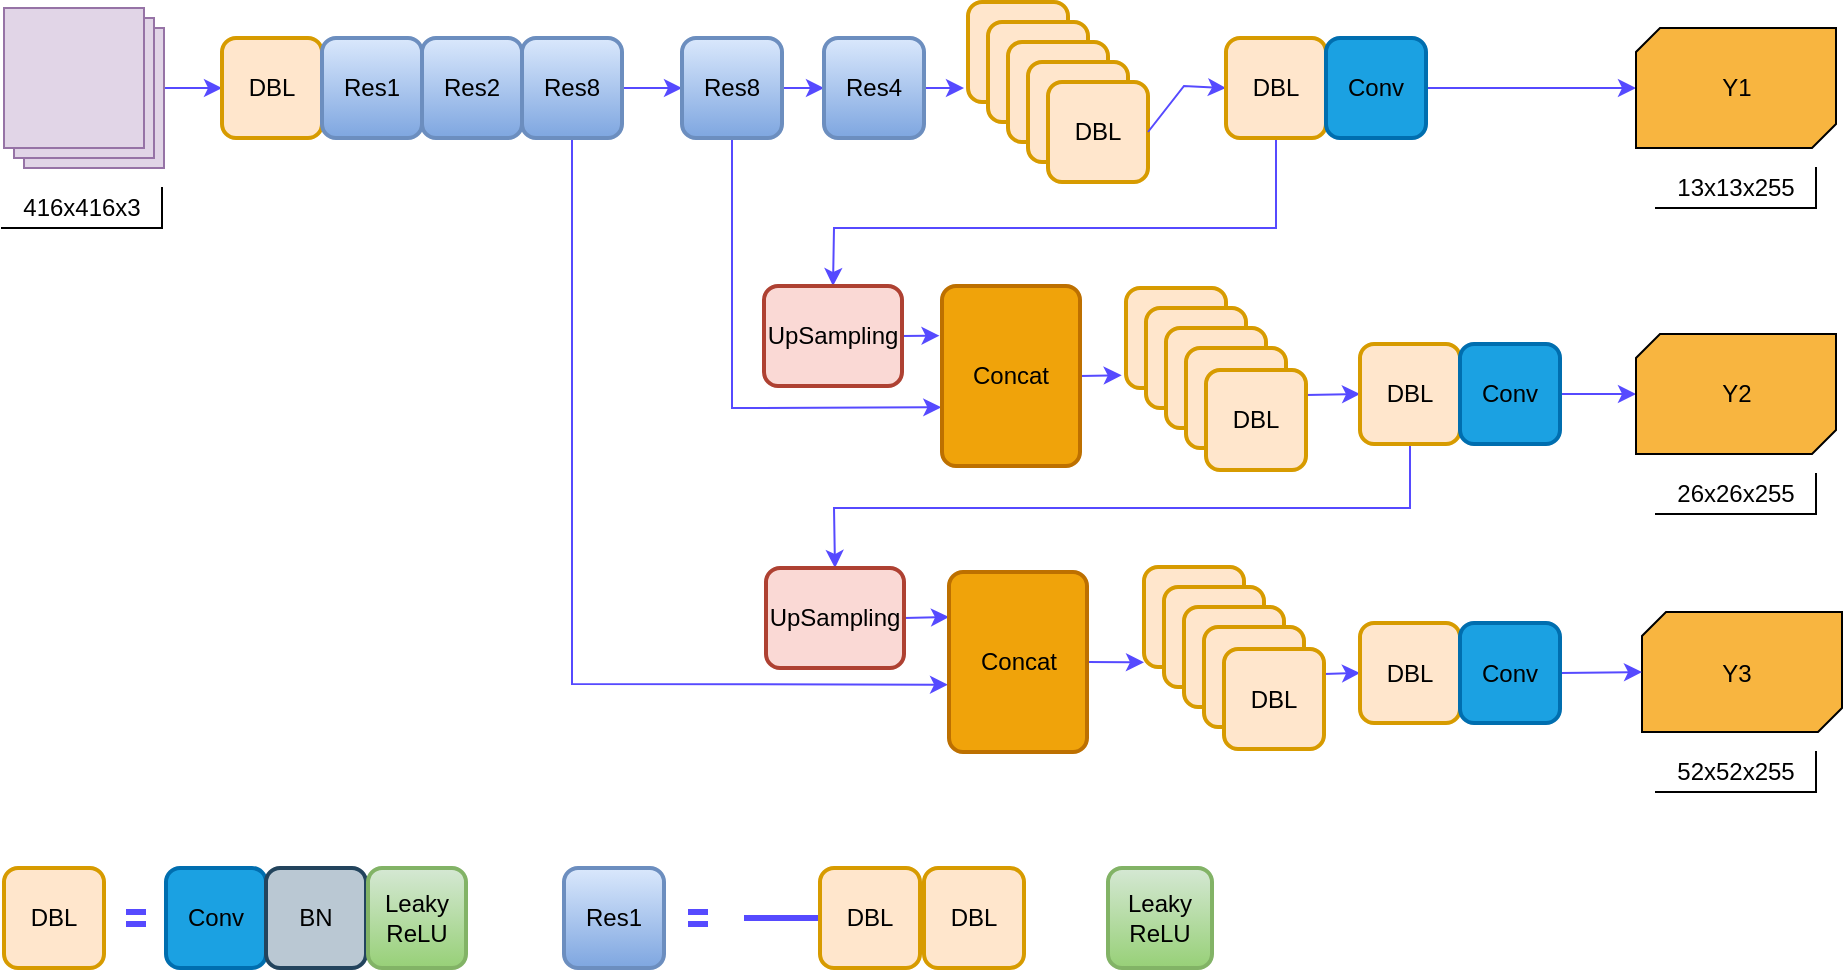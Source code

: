 <mxfile version="14.8.1" type="github">
  <diagram id="IHKwnJ3-35ay4GU9moZC" name="Page-1">
    <mxGraphModel dx="1398" dy="564" grid="1" gridSize="10" guides="1" tooltips="1" connect="1" arrows="1" fold="1" page="1" pageScale="1" pageWidth="2339" pageHeight="3300" math="0" shadow="0">
      <root>
        <mxCell id="0" />
        <mxCell id="1" parent="0" />
        <mxCell id="nQLHNNH5pgyKILXw8hdW-13" value="" style="edgeStyle=orthogonalEdgeStyle;rounded=0;orthogonalLoop=1;jettySize=auto;html=1;strokeColor=#564AFF;entryX=0;entryY=0.5;entryDx=0;entryDy=0;" edge="1" parent="1" source="nQLHNNH5pgyKILXw8hdW-3" target="nQLHNNH5pgyKILXw8hdW-9">
          <mxGeometry relative="1" as="geometry">
            <mxPoint x="180" y="230" as="targetPoint" />
          </mxGeometry>
        </mxCell>
        <mxCell id="nQLHNNH5pgyKILXw8hdW-3" value="" style="verticalLabelPosition=bottom;verticalAlign=top;html=1;shape=mxgraph.basic.layered_rect;dx=10;outlineConnect=0;strokeColor=#9673a6;fillColor=#e1d5e7;" vertex="1" parent="1">
          <mxGeometry x="50" y="190" width="80" height="80" as="geometry" />
        </mxCell>
        <mxCell id="nQLHNNH5pgyKILXw8hdW-4" value="416x416x3" style="shape=partialRectangle;whiteSpace=wrap;html=1;top=0;left=0;fillColor=none;" vertex="1" parent="1">
          <mxGeometry x="49" y="280" width="80" height="20" as="geometry" />
        </mxCell>
        <mxCell id="nQLHNNH5pgyKILXw8hdW-9" value="DBL" style="rounded=1;whiteSpace=wrap;html=1;absoluteArcSize=1;arcSize=14;strokeWidth=2;fillColor=#ffe6cc;strokeColor=#d79b00;" vertex="1" parent="1">
          <mxGeometry x="159" y="205" width="50" height="50" as="geometry" />
        </mxCell>
        <mxCell id="nQLHNNH5pgyKILXw8hdW-10" value="Res1" style="rounded=1;whiteSpace=wrap;html=1;absoluteArcSize=1;arcSize=14;strokeWidth=2;fillColor=#dae8fc;strokeColor=#6c8ebf;gradientColor=#7ea6e0;" vertex="1" parent="1">
          <mxGeometry x="209" y="205" width="50" height="50" as="geometry" />
        </mxCell>
        <mxCell id="nQLHNNH5pgyKILXw8hdW-11" value="Res2" style="rounded=1;whiteSpace=wrap;html=1;absoluteArcSize=1;arcSize=14;strokeWidth=2;fillColor=#dae8fc;strokeColor=#6c8ebf;gradientColor=#7ea6e0;" vertex="1" parent="1">
          <mxGeometry x="259" y="205" width="50" height="50" as="geometry" />
        </mxCell>
        <mxCell id="nQLHNNH5pgyKILXw8hdW-23" style="edgeStyle=orthogonalEdgeStyle;rounded=0;orthogonalLoop=1;jettySize=auto;html=1;exitX=1;exitY=0.5;exitDx=0;exitDy=0;strokeColor=#564AFF;entryX=0;entryY=0.5;entryDx=0;entryDy=0;" edge="1" parent="1" source="nQLHNNH5pgyKILXw8hdW-12" target="nQLHNNH5pgyKILXw8hdW-15">
          <mxGeometry relative="1" as="geometry">
            <mxPoint x="430" y="230" as="targetPoint" />
          </mxGeometry>
        </mxCell>
        <mxCell id="nQLHNNH5pgyKILXw8hdW-66" style="edgeStyle=none;rounded=0;orthogonalLoop=1;jettySize=auto;html=1;exitX=0.5;exitY=1;exitDx=0;exitDy=0;startArrow=none;startFill=0;endArrow=classic;endFill=1;strokeColor=#564AFF;entryX=-0.007;entryY=0.626;entryDx=0;entryDy=0;entryPerimeter=0;" edge="1" parent="1" source="nQLHNNH5pgyKILXw8hdW-12" target="nQLHNNH5pgyKILXw8hdW-67">
          <mxGeometry relative="1" as="geometry">
            <mxPoint x="470" y="490" as="targetPoint" />
            <Array as="points">
              <mxPoint x="334" y="528" />
            </Array>
          </mxGeometry>
        </mxCell>
        <mxCell id="nQLHNNH5pgyKILXw8hdW-12" value="Res8" style="rounded=1;whiteSpace=wrap;html=1;absoluteArcSize=1;arcSize=14;strokeWidth=2;fillColor=#dae8fc;strokeColor=#6c8ebf;gradientColor=#7ea6e0;" vertex="1" parent="1">
          <mxGeometry x="309" y="205" width="50" height="50" as="geometry" />
        </mxCell>
        <mxCell id="nQLHNNH5pgyKILXw8hdW-24" style="edgeStyle=orthogonalEdgeStyle;rounded=0;orthogonalLoop=1;jettySize=auto;html=1;exitX=1;exitY=0.5;exitDx=0;exitDy=0;entryX=0;entryY=0.5;entryDx=0;entryDy=0;strokeColor=#564AFF;" edge="1" parent="1" source="nQLHNNH5pgyKILXw8hdW-15" target="nQLHNNH5pgyKILXw8hdW-16">
          <mxGeometry relative="1" as="geometry" />
        </mxCell>
        <mxCell id="nQLHNNH5pgyKILXw8hdW-45" style="edgeStyle=none;rounded=0;orthogonalLoop=1;jettySize=auto;html=1;exitX=0.5;exitY=1;exitDx=0;exitDy=0;entryX=-0.005;entryY=0.674;entryDx=0;entryDy=0;startArrow=none;startFill=0;endArrow=classic;endFill=1;strokeColor=#564AFF;entryPerimeter=0;" edge="1" parent="1" source="nQLHNNH5pgyKILXw8hdW-15" target="nQLHNNH5pgyKILXw8hdW-43">
          <mxGeometry relative="1" as="geometry">
            <Array as="points">
              <mxPoint x="414" y="390" />
            </Array>
          </mxGeometry>
        </mxCell>
        <mxCell id="nQLHNNH5pgyKILXw8hdW-15" value="Res8" style="rounded=1;whiteSpace=wrap;html=1;absoluteArcSize=1;arcSize=14;strokeWidth=2;fillColor=#dae8fc;strokeColor=#6c8ebf;gradientColor=#7ea6e0;" vertex="1" parent="1">
          <mxGeometry x="389" y="205" width="50" height="50" as="geometry" />
        </mxCell>
        <mxCell id="nQLHNNH5pgyKILXw8hdW-65" style="edgeStyle=none;rounded=0;orthogonalLoop=1;jettySize=auto;html=1;exitX=1;exitY=0.5;exitDx=0;exitDy=0;startArrow=none;startFill=0;endArrow=classic;endFill=1;strokeColor=#564AFF;" edge="1" parent="1" source="nQLHNNH5pgyKILXw8hdW-16">
          <mxGeometry relative="1" as="geometry">
            <mxPoint x="530" y="230" as="targetPoint" />
          </mxGeometry>
        </mxCell>
        <mxCell id="nQLHNNH5pgyKILXw8hdW-16" value="Res4" style="rounded=1;whiteSpace=wrap;html=1;absoluteArcSize=1;arcSize=14;strokeWidth=2;fillColor=#dae8fc;strokeColor=#6c8ebf;gradientColor=#7ea6e0;" vertex="1" parent="1">
          <mxGeometry x="460" y="205" width="50" height="50" as="geometry" />
        </mxCell>
        <mxCell id="nQLHNNH5pgyKILXw8hdW-29" style="edgeStyle=orthogonalEdgeStyle;rounded=0;orthogonalLoop=1;jettySize=auto;html=1;exitX=0;exitY=0.5;exitDx=0;exitDy=0;entryX=0;entryY=0.5;entryDx=0;entryDy=0;strokeColor=#564AFF;" edge="1" parent="1" source="nQLHNNH5pgyKILXw8hdW-17" target="nQLHNNH5pgyKILXw8hdW-19">
          <mxGeometry relative="1" as="geometry" />
        </mxCell>
        <mxCell id="nQLHNNH5pgyKILXw8hdW-17" value="DBL" style="rounded=1;whiteSpace=wrap;html=1;absoluteArcSize=1;arcSize=14;strokeWidth=2;fillColor=#ffe6cc;strokeColor=#d79b00;" vertex="1" parent="1">
          <mxGeometry x="532" y="187" width="50" height="50" as="geometry" />
        </mxCell>
        <mxCell id="nQLHNNH5pgyKILXw8hdW-18" value="DBL" style="rounded=1;whiteSpace=wrap;html=1;absoluteArcSize=1;arcSize=14;strokeWidth=2;fillColor=#ffe6cc;strokeColor=#d79b00;" vertex="1" parent="1">
          <mxGeometry x="542" y="197" width="50" height="50" as="geometry" />
        </mxCell>
        <mxCell id="nQLHNNH5pgyKILXw8hdW-19" value="DBL" style="rounded=1;whiteSpace=wrap;html=1;absoluteArcSize=1;arcSize=14;strokeWidth=2;fillColor=#ffe6cc;strokeColor=#d79b00;" vertex="1" parent="1">
          <mxGeometry x="552" y="207" width="50" height="50" as="geometry" />
        </mxCell>
        <mxCell id="nQLHNNH5pgyKILXw8hdW-20" value="DBL" style="rounded=1;whiteSpace=wrap;html=1;absoluteArcSize=1;arcSize=14;strokeWidth=2;fillColor=#ffe6cc;strokeColor=#d79b00;" vertex="1" parent="1">
          <mxGeometry x="562" y="217" width="50" height="50" as="geometry" />
        </mxCell>
        <mxCell id="nQLHNNH5pgyKILXw8hdW-26" value="DBL" style="rounded=1;whiteSpace=wrap;html=1;absoluteArcSize=1;arcSize=14;strokeWidth=2;fillColor=#ffe6cc;strokeColor=#d79b00;" vertex="1" parent="1">
          <mxGeometry x="572" y="227" width="50" height="50" as="geometry" />
        </mxCell>
        <mxCell id="nQLHNNH5pgyKILXw8hdW-31" style="rounded=0;orthogonalLoop=1;jettySize=auto;html=1;exitX=0;exitY=0.5;exitDx=0;exitDy=0;strokeColor=#564AFF;startArrow=classic;startFill=1;endArrow=none;endFill=0;entryX=1;entryY=0.5;entryDx=0;entryDy=0;" edge="1" parent="1" source="nQLHNNH5pgyKILXw8hdW-28" target="nQLHNNH5pgyKILXw8hdW-26">
          <mxGeometry relative="1" as="geometry">
            <mxPoint x="622" y="229" as="targetPoint" />
            <Array as="points">
              <mxPoint x="640" y="229" />
            </Array>
          </mxGeometry>
        </mxCell>
        <mxCell id="nQLHNNH5pgyKILXw8hdW-38" style="edgeStyle=none;rounded=0;orthogonalLoop=1;jettySize=auto;html=1;startArrow=none;startFill=0;endArrow=classic;endFill=1;strokeColor=#564AFF;entryX=0.5;entryY=0;entryDx=0;entryDy=0;" edge="1" parent="1" source="nQLHNNH5pgyKILXw8hdW-28" target="nQLHNNH5pgyKILXw8hdW-39">
          <mxGeometry relative="1" as="geometry">
            <mxPoint x="686" y="340" as="targetPoint" />
            <Array as="points">
              <mxPoint x="686" y="300" />
              <mxPoint x="465" y="300" />
            </Array>
          </mxGeometry>
        </mxCell>
        <mxCell id="nQLHNNH5pgyKILXw8hdW-28" value="DBL" style="rounded=1;whiteSpace=wrap;html=1;absoluteArcSize=1;arcSize=14;strokeWidth=2;fillColor=#ffe6cc;strokeColor=#d79b00;" vertex="1" parent="1">
          <mxGeometry x="661" y="205" width="50" height="50" as="geometry" />
        </mxCell>
        <mxCell id="nQLHNNH5pgyKILXw8hdW-37" style="rounded=0;orthogonalLoop=1;jettySize=auto;html=1;exitX=1;exitY=0.5;exitDx=0;exitDy=0;entryX=0;entryY=0.5;entryDx=0;entryDy=0;entryPerimeter=0;startArrow=none;startFill=0;endArrow=classic;endFill=1;strokeColor=#564AFF;" edge="1" parent="1" source="nQLHNNH5pgyKILXw8hdW-30" target="nQLHNNH5pgyKILXw8hdW-34">
          <mxGeometry relative="1" as="geometry" />
        </mxCell>
        <mxCell id="nQLHNNH5pgyKILXw8hdW-30" value="&lt;font color=&quot;#000000&quot;&gt;Conv&lt;/font&gt;" style="rounded=1;whiteSpace=wrap;html=1;absoluteArcSize=1;arcSize=14;strokeWidth=2;fillColor=#1ba1e2;strokeColor=#006EAF;fontColor=#ffffff;" vertex="1" parent="1">
          <mxGeometry x="711" y="205" width="50" height="50" as="geometry" />
        </mxCell>
        <mxCell id="nQLHNNH5pgyKILXw8hdW-34" value="" style="verticalLabelPosition=bottom;verticalAlign=top;html=1;shape=mxgraph.basic.diag_snip_rect;dx=6;fillColor=#F8B540;" vertex="1" parent="1">
          <mxGeometry x="866" y="200" width="100" height="60" as="geometry" />
        </mxCell>
        <mxCell id="nQLHNNH5pgyKILXw8hdW-35" value="Y1" style="text;html=1;align=center;verticalAlign=middle;resizable=0;points=[];autosize=1;strokeColor=none;" vertex="1" parent="1">
          <mxGeometry x="901" y="220" width="30" height="20" as="geometry" />
        </mxCell>
        <mxCell id="nQLHNNH5pgyKILXw8hdW-36" value="13x13x255" style="shape=partialRectangle;whiteSpace=wrap;html=1;top=0;left=0;fillColor=none;" vertex="1" parent="1">
          <mxGeometry x="876" y="270" width="80" height="20" as="geometry" />
        </mxCell>
        <mxCell id="nQLHNNH5pgyKILXw8hdW-44" style="edgeStyle=none;rounded=0;orthogonalLoop=1;jettySize=auto;html=1;exitX=1;exitY=0.5;exitDx=0;exitDy=0;startArrow=none;startFill=0;endArrow=classic;endFill=1;strokeColor=#564AFF;entryX=-0.018;entryY=0.276;entryDx=0;entryDy=0;entryPerimeter=0;" edge="1" parent="1" source="nQLHNNH5pgyKILXw8hdW-39" target="nQLHNNH5pgyKILXw8hdW-43">
          <mxGeometry relative="1" as="geometry">
            <mxPoint x="760.0" y="365.034" as="targetPoint" />
          </mxGeometry>
        </mxCell>
        <mxCell id="nQLHNNH5pgyKILXw8hdW-39" value="UpSampling" style="rounded=1;whiteSpace=wrap;html=1;absoluteArcSize=1;arcSize=14;strokeWidth=2;fillColor=#fad9d5;strokeColor=#ae4132;" vertex="1" parent="1">
          <mxGeometry x="430" y="329" width="69" height="50" as="geometry" />
        </mxCell>
        <mxCell id="nQLHNNH5pgyKILXw8hdW-57" style="edgeStyle=none;rounded=0;orthogonalLoop=1;jettySize=auto;html=1;exitX=1;exitY=0.5;exitDx=0;exitDy=0;startArrow=none;startFill=0;endArrow=classic;endFill=1;strokeColor=#564AFF;entryX=-0.043;entryY=0.873;entryDx=0;entryDy=0;entryPerimeter=0;" edge="1" parent="1" source="nQLHNNH5pgyKILXw8hdW-43" target="nQLHNNH5pgyKILXw8hdW-52">
          <mxGeometry relative="1" as="geometry">
            <mxPoint x="627" y="376" as="targetPoint" />
            <Array as="points" />
          </mxGeometry>
        </mxCell>
        <mxCell id="nQLHNNH5pgyKILXw8hdW-43" value="Concat" style="rounded=1;whiteSpace=wrap;html=1;absoluteArcSize=1;arcSize=14;strokeWidth=2;fillColor=#f0a30a;strokeColor=#BD7000;fontColor=#000000;" vertex="1" parent="1">
          <mxGeometry x="519" y="329" width="69" height="90" as="geometry" />
        </mxCell>
        <mxCell id="nQLHNNH5pgyKILXw8hdW-51" style="edgeStyle=orthogonalEdgeStyle;rounded=0;orthogonalLoop=1;jettySize=auto;html=1;exitX=0;exitY=0.5;exitDx=0;exitDy=0;entryX=0;entryY=0.5;entryDx=0;entryDy=0;strokeColor=#564AFF;" edge="1" parent="1" source="nQLHNNH5pgyKILXw8hdW-52" target="nQLHNNH5pgyKILXw8hdW-54">
          <mxGeometry relative="1" as="geometry" />
        </mxCell>
        <mxCell id="nQLHNNH5pgyKILXw8hdW-52" value="DBL" style="rounded=1;whiteSpace=wrap;html=1;absoluteArcSize=1;arcSize=14;strokeWidth=2;fillColor=#ffe6cc;strokeColor=#d79b00;" vertex="1" parent="1">
          <mxGeometry x="611" y="330" width="50" height="50" as="geometry" />
        </mxCell>
        <mxCell id="nQLHNNH5pgyKILXw8hdW-53" value="DBL" style="rounded=1;whiteSpace=wrap;html=1;absoluteArcSize=1;arcSize=14;strokeWidth=2;fillColor=#ffe6cc;strokeColor=#d79b00;" vertex="1" parent="1">
          <mxGeometry x="621" y="340" width="50" height="50" as="geometry" />
        </mxCell>
        <mxCell id="nQLHNNH5pgyKILXw8hdW-54" value="DBL" style="rounded=1;whiteSpace=wrap;html=1;absoluteArcSize=1;arcSize=14;strokeWidth=2;fillColor=#ffe6cc;strokeColor=#d79b00;" vertex="1" parent="1">
          <mxGeometry x="631" y="350" width="50" height="50" as="geometry" />
        </mxCell>
        <mxCell id="nQLHNNH5pgyKILXw8hdW-55" value="DBL" style="rounded=1;whiteSpace=wrap;html=1;absoluteArcSize=1;arcSize=14;strokeWidth=2;fillColor=#ffe6cc;strokeColor=#d79b00;" vertex="1" parent="1">
          <mxGeometry x="641" y="360" width="50" height="50" as="geometry" />
        </mxCell>
        <mxCell id="nQLHNNH5pgyKILXw8hdW-60" style="edgeStyle=none;rounded=0;orthogonalLoop=1;jettySize=auto;html=1;exitX=1;exitY=0.25;exitDx=0;exitDy=0;entryX=0;entryY=0.5;entryDx=0;entryDy=0;startArrow=none;startFill=0;endArrow=classic;endFill=1;strokeColor=#564AFF;" edge="1" parent="1" source="nQLHNNH5pgyKILXw8hdW-56" target="nQLHNNH5pgyKILXw8hdW-58">
          <mxGeometry relative="1" as="geometry">
            <Array as="points" />
          </mxGeometry>
        </mxCell>
        <mxCell id="nQLHNNH5pgyKILXw8hdW-56" value="DBL" style="rounded=1;whiteSpace=wrap;html=1;absoluteArcSize=1;arcSize=14;strokeWidth=2;fillColor=#ffe6cc;strokeColor=#d79b00;" vertex="1" parent="1">
          <mxGeometry x="651" y="371" width="50" height="50" as="geometry" />
        </mxCell>
        <mxCell id="nQLHNNH5pgyKILXw8hdW-63" style="edgeStyle=none;rounded=0;orthogonalLoop=1;jettySize=auto;html=1;exitX=0.5;exitY=1;exitDx=0;exitDy=0;entryX=0.5;entryY=0;entryDx=0;entryDy=0;startArrow=none;startFill=0;endArrow=classic;endFill=1;strokeColor=#564AFF;" edge="1" parent="1" source="nQLHNNH5pgyKILXw8hdW-58" target="nQLHNNH5pgyKILXw8hdW-61">
          <mxGeometry relative="1" as="geometry">
            <Array as="points">
              <mxPoint x="753" y="440" />
              <mxPoint x="700" y="440" />
              <mxPoint x="620" y="440" />
              <mxPoint x="465" y="440" />
            </Array>
          </mxGeometry>
        </mxCell>
        <mxCell id="nQLHNNH5pgyKILXw8hdW-58" value="DBL" style="rounded=1;whiteSpace=wrap;html=1;absoluteArcSize=1;arcSize=14;strokeWidth=2;fillColor=#ffe6cc;strokeColor=#d79b00;" vertex="1" parent="1">
          <mxGeometry x="728" y="358" width="50" height="50" as="geometry" />
        </mxCell>
        <mxCell id="nQLHNNH5pgyKILXw8hdW-72" style="edgeStyle=none;rounded=0;orthogonalLoop=1;jettySize=auto;html=1;exitX=1;exitY=0.5;exitDx=0;exitDy=0;entryX=0;entryY=0.5;entryDx=0;entryDy=0;entryPerimeter=0;startArrow=none;startFill=0;endArrow=classic;endFill=1;strokeColor=#564AFF;" edge="1" parent="1" source="nQLHNNH5pgyKILXw8hdW-59" target="nQLHNNH5pgyKILXw8hdW-69">
          <mxGeometry relative="1" as="geometry" />
        </mxCell>
        <mxCell id="nQLHNNH5pgyKILXw8hdW-59" value="&lt;font color=&quot;#000000&quot;&gt;Conv&lt;/font&gt;" style="rounded=1;whiteSpace=wrap;html=1;absoluteArcSize=1;arcSize=14;strokeWidth=2;fillColor=#1ba1e2;strokeColor=#006EAF;fontColor=#ffffff;" vertex="1" parent="1">
          <mxGeometry x="778" y="358" width="50" height="50" as="geometry" />
        </mxCell>
        <mxCell id="nQLHNNH5pgyKILXw8hdW-68" style="edgeStyle=none;rounded=0;orthogonalLoop=1;jettySize=auto;html=1;exitX=1;exitY=0.5;exitDx=0;exitDy=0;entryX=0;entryY=0.25;entryDx=0;entryDy=0;startArrow=none;startFill=0;endArrow=classic;endFill=1;strokeColor=#564AFF;" edge="1" parent="1" source="nQLHNNH5pgyKILXw8hdW-61" target="nQLHNNH5pgyKILXw8hdW-67">
          <mxGeometry relative="1" as="geometry" />
        </mxCell>
        <mxCell id="nQLHNNH5pgyKILXw8hdW-61" value="UpSampling" style="rounded=1;whiteSpace=wrap;html=1;absoluteArcSize=1;arcSize=14;strokeWidth=2;fillColor=#fad9d5;strokeColor=#ae4132;" vertex="1" parent="1">
          <mxGeometry x="431" y="470" width="69" height="50" as="geometry" />
        </mxCell>
        <mxCell id="nQLHNNH5pgyKILXw8hdW-87" style="edgeStyle=none;rounded=0;orthogonalLoop=1;jettySize=auto;html=1;exitX=1;exitY=0.5;exitDx=0;exitDy=0;startArrow=none;startFill=0;endArrow=classic;endFill=1;strokeColor=#564AFF;" edge="1" parent="1" source="nQLHNNH5pgyKILXw8hdW-67">
          <mxGeometry relative="1" as="geometry">
            <mxPoint x="620" y="517.167" as="targetPoint" />
          </mxGeometry>
        </mxCell>
        <mxCell id="nQLHNNH5pgyKILXw8hdW-67" value="Concat" style="rounded=1;whiteSpace=wrap;html=1;absoluteArcSize=1;arcSize=14;strokeWidth=2;fillColor=#f0a30a;strokeColor=#BD7000;fontColor=#000000;" vertex="1" parent="1">
          <mxGeometry x="522.5" y="472" width="69" height="90" as="geometry" />
        </mxCell>
        <mxCell id="nQLHNNH5pgyKILXw8hdW-69" value="" style="verticalLabelPosition=bottom;verticalAlign=top;html=1;shape=mxgraph.basic.diag_snip_rect;dx=6;fillColor=#F8B540;" vertex="1" parent="1">
          <mxGeometry x="866" y="353" width="100" height="60" as="geometry" />
        </mxCell>
        <mxCell id="nQLHNNH5pgyKILXw8hdW-70" value="Y2" style="text;html=1;align=center;verticalAlign=middle;resizable=0;points=[];autosize=1;strokeColor=none;" vertex="1" parent="1">
          <mxGeometry x="901" y="373" width="30" height="20" as="geometry" />
        </mxCell>
        <mxCell id="nQLHNNH5pgyKILXw8hdW-71" value="26x26x255" style="shape=partialRectangle;whiteSpace=wrap;html=1;top=0;left=0;fillColor=none;" vertex="1" parent="1">
          <mxGeometry x="876" y="423" width="80" height="20" as="geometry" />
        </mxCell>
        <mxCell id="nQLHNNH5pgyKILXw8hdW-73" value="" style="verticalLabelPosition=bottom;verticalAlign=top;html=1;shape=mxgraph.basic.diag_snip_rect;dx=6;fillColor=#F8B540;" vertex="1" parent="1">
          <mxGeometry x="869" y="492" width="100" height="60" as="geometry" />
        </mxCell>
        <mxCell id="nQLHNNH5pgyKILXw8hdW-74" value="Y3" style="text;html=1;align=center;verticalAlign=middle;resizable=0;points=[];autosize=1;strokeColor=none;" vertex="1" parent="1">
          <mxGeometry x="901" y="512.5" width="30" height="20" as="geometry" />
        </mxCell>
        <mxCell id="nQLHNNH5pgyKILXw8hdW-75" value="52x52x255" style="shape=partialRectangle;whiteSpace=wrap;html=1;top=0;left=0;fillColor=none;" vertex="1" parent="1">
          <mxGeometry x="876" y="562" width="80" height="20" as="geometry" />
        </mxCell>
        <mxCell id="nQLHNNH5pgyKILXw8hdW-76" style="edgeStyle=orthogonalEdgeStyle;rounded=0;orthogonalLoop=1;jettySize=auto;html=1;exitX=0;exitY=0.5;exitDx=0;exitDy=0;entryX=0;entryY=0.5;entryDx=0;entryDy=0;strokeColor=#564AFF;" edge="1" parent="1" source="nQLHNNH5pgyKILXw8hdW-77" target="nQLHNNH5pgyKILXw8hdW-79">
          <mxGeometry relative="1" as="geometry" />
        </mxCell>
        <mxCell id="nQLHNNH5pgyKILXw8hdW-77" value="DBL" style="rounded=1;whiteSpace=wrap;html=1;absoluteArcSize=1;arcSize=14;strokeWidth=2;fillColor=#ffe6cc;strokeColor=#d79b00;" vertex="1" parent="1">
          <mxGeometry x="620" y="469.5" width="50" height="50" as="geometry" />
        </mxCell>
        <mxCell id="nQLHNNH5pgyKILXw8hdW-78" value="DBL" style="rounded=1;whiteSpace=wrap;html=1;absoluteArcSize=1;arcSize=14;strokeWidth=2;fillColor=#ffe6cc;strokeColor=#d79b00;" vertex="1" parent="1">
          <mxGeometry x="630" y="479.5" width="50" height="50" as="geometry" />
        </mxCell>
        <mxCell id="nQLHNNH5pgyKILXw8hdW-79" value="DBL" style="rounded=1;whiteSpace=wrap;html=1;absoluteArcSize=1;arcSize=14;strokeWidth=2;fillColor=#ffe6cc;strokeColor=#d79b00;" vertex="1" parent="1">
          <mxGeometry x="640" y="489.5" width="50" height="50" as="geometry" />
        </mxCell>
        <mxCell id="nQLHNNH5pgyKILXw8hdW-80" value="DBL" style="rounded=1;whiteSpace=wrap;html=1;absoluteArcSize=1;arcSize=14;strokeWidth=2;fillColor=#ffe6cc;strokeColor=#d79b00;" vertex="1" parent="1">
          <mxGeometry x="650" y="499.5" width="50" height="50" as="geometry" />
        </mxCell>
        <mxCell id="nQLHNNH5pgyKILXw8hdW-81" style="edgeStyle=none;rounded=0;orthogonalLoop=1;jettySize=auto;html=1;exitX=1;exitY=0.25;exitDx=0;exitDy=0;entryX=0;entryY=0.5;entryDx=0;entryDy=0;startArrow=none;startFill=0;endArrow=classic;endFill=1;strokeColor=#564AFF;" edge="1" parent="1" source="nQLHNNH5pgyKILXw8hdW-82" target="nQLHNNH5pgyKILXw8hdW-83">
          <mxGeometry relative="1" as="geometry">
            <Array as="points" />
          </mxGeometry>
        </mxCell>
        <mxCell id="nQLHNNH5pgyKILXw8hdW-82" value="DBL" style="rounded=1;whiteSpace=wrap;html=1;absoluteArcSize=1;arcSize=14;strokeWidth=2;fillColor=#ffe6cc;strokeColor=#d79b00;" vertex="1" parent="1">
          <mxGeometry x="660" y="510.5" width="50" height="50" as="geometry" />
        </mxCell>
        <mxCell id="nQLHNNH5pgyKILXw8hdW-83" value="DBL" style="rounded=1;whiteSpace=wrap;html=1;absoluteArcSize=1;arcSize=14;strokeWidth=2;fillColor=#ffe6cc;strokeColor=#d79b00;" vertex="1" parent="1">
          <mxGeometry x="728" y="497.5" width="50" height="50" as="geometry" />
        </mxCell>
        <mxCell id="nQLHNNH5pgyKILXw8hdW-86" style="edgeStyle=none;rounded=0;orthogonalLoop=1;jettySize=auto;html=1;exitX=1;exitY=0.5;exitDx=0;exitDy=0;entryX=0;entryY=0.5;entryDx=0;entryDy=0;entryPerimeter=0;startArrow=none;startFill=0;endArrow=classic;endFill=1;strokeColor=#564AFF;" edge="1" parent="1" source="nQLHNNH5pgyKILXw8hdW-84" target="nQLHNNH5pgyKILXw8hdW-73">
          <mxGeometry relative="1" as="geometry" />
        </mxCell>
        <mxCell id="nQLHNNH5pgyKILXw8hdW-84" value="&lt;font color=&quot;#000000&quot;&gt;Conv&lt;/font&gt;" style="rounded=1;whiteSpace=wrap;html=1;absoluteArcSize=1;arcSize=14;strokeWidth=2;fillColor=#1ba1e2;strokeColor=#006EAF;fontColor=#ffffff;" vertex="1" parent="1">
          <mxGeometry x="778" y="497.5" width="50" height="50" as="geometry" />
        </mxCell>
        <mxCell id="nQLHNNH5pgyKILXw8hdW-90" style="edgeStyle=none;shape=link;rounded=0;orthogonalLoop=1;jettySize=auto;html=1;startArrow=none;startFill=0;endArrow=classic;endFill=1;strokeColor=#564AFF;strokeWidth=3;" edge="1" parent="1">
          <mxGeometry relative="1" as="geometry">
            <mxPoint x="111" y="645" as="sourcePoint" />
            <mxPoint x="121" y="645" as="targetPoint" />
          </mxGeometry>
        </mxCell>
        <mxCell id="nQLHNNH5pgyKILXw8hdW-89" value="&lt;font color=&quot;#000000&quot;&gt;Conv&lt;/font&gt;" style="rounded=1;whiteSpace=wrap;html=1;absoluteArcSize=1;arcSize=14;strokeWidth=2;fillColor=#1ba1e2;strokeColor=#006EAF;fontColor=#ffffff;" vertex="1" parent="1">
          <mxGeometry x="131" y="620" width="50" height="50" as="geometry" />
        </mxCell>
        <mxCell id="nQLHNNH5pgyKILXw8hdW-92" value="DBL" style="rounded=1;whiteSpace=wrap;html=1;absoluteArcSize=1;arcSize=14;strokeWidth=2;fillColor=#ffe6cc;strokeColor=#d79b00;" vertex="1" parent="1">
          <mxGeometry x="50" y="620" width="50" height="50" as="geometry" />
        </mxCell>
        <mxCell id="nQLHNNH5pgyKILXw8hdW-106" style="edgeStyle=elbowEdgeStyle;rounded=0;orthogonalLoop=1;jettySize=auto;html=1;exitX=0;exitY=0.5;exitDx=0;exitDy=0;startArrow=none;startFill=0;endArrow=none;endFill=0;strokeColor=#564AFF;strokeWidth=3;elbow=vertical;" edge="1" parent="1" source="nQLHNNH5pgyKILXw8hdW-93">
          <mxGeometry relative="1" as="geometry">
            <mxPoint x="420" y="645" as="targetPoint" />
          </mxGeometry>
        </mxCell>
        <mxCell id="nQLHNNH5pgyKILXw8hdW-93" value="DBL" style="rounded=1;whiteSpace=wrap;html=1;absoluteArcSize=1;arcSize=14;strokeWidth=2;fillColor=#ffe6cc;strokeColor=#d79b00;" vertex="1" parent="1">
          <mxGeometry x="458" y="620" width="50" height="50" as="geometry" />
        </mxCell>
        <mxCell id="nQLHNNH5pgyKILXw8hdW-94" value="&lt;font color=&quot;#000000&quot;&gt;BN&lt;/font&gt;" style="rounded=1;whiteSpace=wrap;html=1;absoluteArcSize=1;arcSize=14;strokeWidth=2;fillColor=#bac8d3;strokeColor=#23445d;" vertex="1" parent="1">
          <mxGeometry x="181" y="620" width="50" height="50" as="geometry" />
        </mxCell>
        <mxCell id="nQLHNNH5pgyKILXw8hdW-95" value="&lt;font color=&quot;#000000&quot;&gt;Leaky&lt;br&gt;ReLU&lt;br&gt;&lt;/font&gt;" style="rounded=1;whiteSpace=wrap;html=1;absoluteArcSize=1;arcSize=14;strokeWidth=2;fillColor=#d5e8d4;strokeColor=#82b366;gradientColor=#97d077;" vertex="1" parent="1">
          <mxGeometry x="232" y="620" width="49" height="50" as="geometry" />
        </mxCell>
        <mxCell id="nQLHNNH5pgyKILXw8hdW-97" value="Res1" style="rounded=1;whiteSpace=wrap;html=1;absoluteArcSize=1;arcSize=14;strokeWidth=2;fillColor=#dae8fc;strokeColor=#6c8ebf;gradientColor=#7ea6e0;" vertex="1" parent="1">
          <mxGeometry x="330" y="620" width="50" height="50" as="geometry" />
        </mxCell>
        <mxCell id="nQLHNNH5pgyKILXw8hdW-98" style="edgeStyle=none;shape=link;rounded=0;orthogonalLoop=1;jettySize=auto;html=1;startArrow=none;startFill=0;endArrow=classic;endFill=1;strokeColor=#564AFF;strokeWidth=3;" edge="1" parent="1">
          <mxGeometry relative="1" as="geometry">
            <mxPoint x="392.0" y="645.0" as="sourcePoint" />
            <mxPoint x="402.0" y="645.0" as="targetPoint" />
          </mxGeometry>
        </mxCell>
        <mxCell id="nQLHNNH5pgyKILXw8hdW-101" value="&lt;font color=&quot;#000000&quot;&gt;Leaky&lt;br&gt;ReLU&lt;br&gt;&lt;/font&gt;" style="rounded=1;whiteSpace=wrap;html=1;absoluteArcSize=1;arcSize=14;strokeWidth=2;fillColor=#d5e8d4;strokeColor=#82b366;gradientColor=#97d077;" vertex="1" parent="1">
          <mxGeometry x="602" y="620" width="52" height="50" as="geometry" />
        </mxCell>
        <mxCell id="nQLHNNH5pgyKILXw8hdW-105" value="DBL" style="rounded=1;whiteSpace=wrap;html=1;absoluteArcSize=1;arcSize=14;strokeWidth=2;fillColor=#ffe6cc;strokeColor=#d79b00;" vertex="1" parent="1">
          <mxGeometry x="510" y="620" width="50" height="50" as="geometry" />
        </mxCell>
      </root>
    </mxGraphModel>
  </diagram>
</mxfile>
